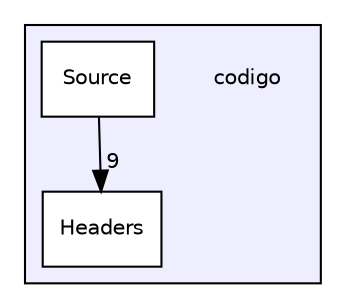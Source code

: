 digraph "C:/Users/Gustavo/git/AEDA-Boleias-Inteligentes/codigo" {
  compound=true
  node [ fontsize="10", fontname="Helvetica"];
  edge [ labelfontsize="10", labelfontname="Helvetica"];
  subgraph clusterdir_4d7be947362df13686123d6563352e9b {
    graph [ bgcolor="#eeeeff", pencolor="black", label="" URL="dir_4d7be947362df13686123d6563352e9b.html"];
    dir_4d7be947362df13686123d6563352e9b [shape=plaintext label="codigo"];
    dir_8ec053a504507d4cd016538dd4f7c72d [shape=box label="Headers" color="black" fillcolor="white" style="filled" URL="dir_8ec053a504507d4cd016538dd4f7c72d.html"];
    dir_521c7a118aea468d74e765469b437393 [shape=box label="Source" color="black" fillcolor="white" style="filled" URL="dir_521c7a118aea468d74e765469b437393.html"];
  }
  dir_521c7a118aea468d74e765469b437393->dir_8ec053a504507d4cd016538dd4f7c72d [headlabel="9", labeldistance=1.5 headhref="dir_000002_000001.html"];
}
